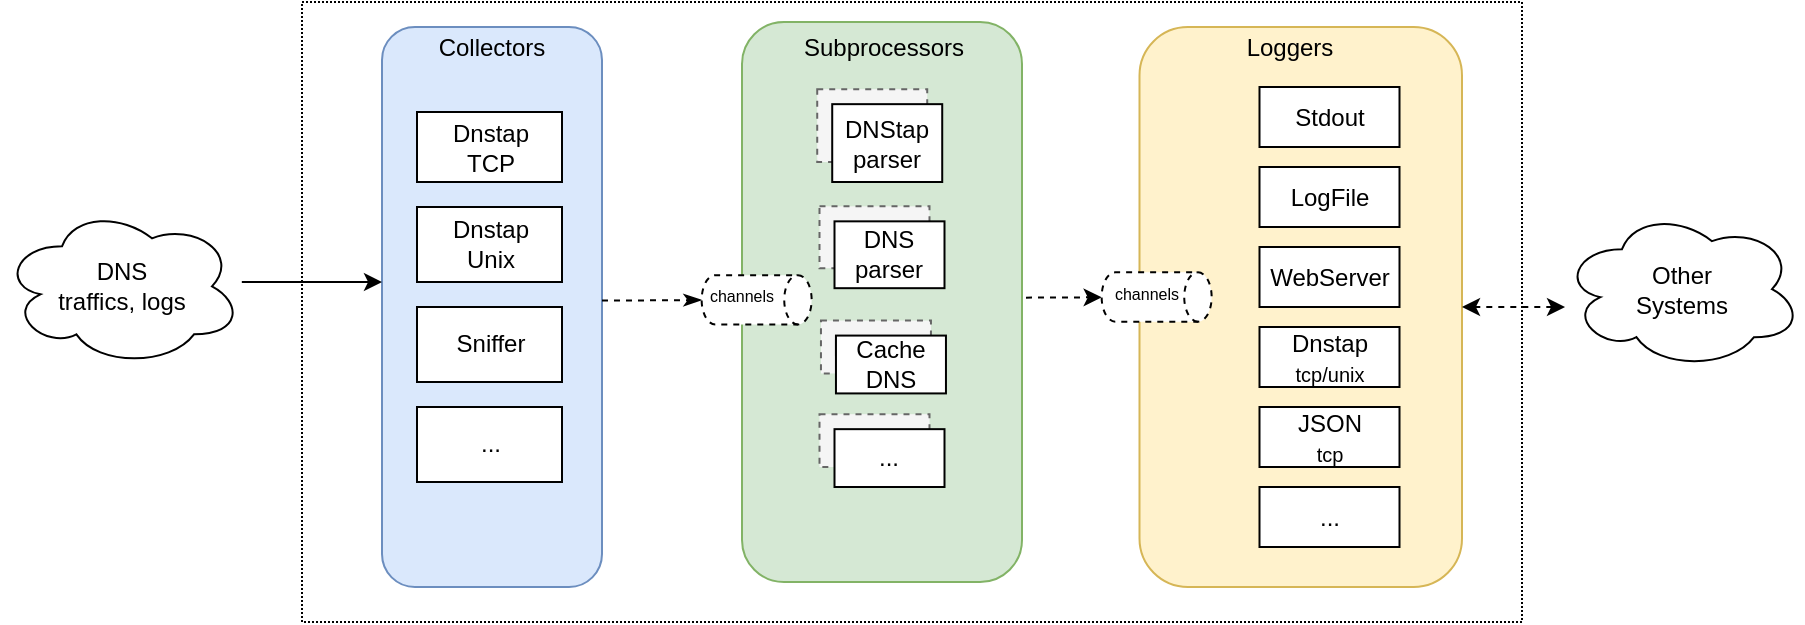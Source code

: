<mxfile version="14.6.13" type="device"><diagram id="ufO1G3qEnvI_ADMoatvI" name="Page-1"><mxGraphModel dx="981" dy="584" grid="1" gridSize="10" guides="1" tooltips="1" connect="1" arrows="1" fold="1" page="1" pageScale="1" pageWidth="850" pageHeight="1100" math="0" shadow="0"><root><mxCell id="0"/><mxCell id="1" parent="0"/><mxCell id="Bz5Tm2sbpXWNn8aAGj9C-1" value="" style="rounded=0;whiteSpace=wrap;html=1;dashed=1;dashPattern=1 1;" parent="1" vertex="1"><mxGeometry x="210" y="240" width="610" height="310" as="geometry"/></mxCell><mxCell id="Bz5Tm2sbpXWNn8aAGj9C-3" value="" style="rounded=1;whiteSpace=wrap;html=1;fillColor=#dae8fc;strokeColor=#6c8ebf;" parent="1" vertex="1"><mxGeometry x="250" y="252.5" width="110" height="280" as="geometry"/></mxCell><mxCell id="Bz5Tm2sbpXWNn8aAGj9C-4" value="Collectors" style="text;html=1;strokeColor=none;fillColor=none;align=center;verticalAlign=middle;whiteSpace=wrap;rounded=0;" parent="1" vertex="1"><mxGeometry x="285" y="252.5" width="40" height="20" as="geometry"/></mxCell><mxCell id="Bz5Tm2sbpXWNn8aAGj9C-5" value="" style="rounded=1;whiteSpace=wrap;html=1;fillColor=#fff2cc;strokeColor=#d6b656;" parent="1" vertex="1"><mxGeometry x="628.75" y="252.5" width="161.25" height="280" as="geometry"/></mxCell><mxCell id="Bz5Tm2sbpXWNn8aAGj9C-6" value="Loggers" style="text;html=1;strokeColor=none;fillColor=none;align=center;verticalAlign=middle;whiteSpace=wrap;rounded=0;" parent="1" vertex="1"><mxGeometry x="683.75" y="252.5" width="40" height="20" as="geometry"/></mxCell><mxCell id="Bz5Tm2sbpXWNn8aAGj9C-7" value="Dnstap&lt;br&gt;TCP" style="rounded=0;whiteSpace=wrap;html=1;" parent="1" vertex="1"><mxGeometry x="267.5" y="295" width="72.5" height="35" as="geometry"/></mxCell><mxCell id="Bz5Tm2sbpXWNn8aAGj9C-8" value="Stdout" style="rounded=0;whiteSpace=wrap;html=1;" parent="1" vertex="1"><mxGeometry x="688.75" y="282.5" width="70" height="30" as="geometry"/></mxCell><mxCell id="Bz5Tm2sbpXWNn8aAGj9C-9" value="LogFile" style="rounded=0;whiteSpace=wrap;html=1;" parent="1" vertex="1"><mxGeometry x="688.75" y="322.5" width="70" height="30" as="geometry"/></mxCell><mxCell id="Bz5Tm2sbpXWNn8aAGj9C-11" value="WebServer" style="rounded=0;whiteSpace=wrap;html=1;" parent="1" vertex="1"><mxGeometry x="688.75" y="362.5" width="70" height="30" as="geometry"/></mxCell><mxCell id="Bz5Tm2sbpXWNn8aAGj9C-12" value="Dnstap&lt;br&gt;&lt;font style=&quot;font-size: 10px&quot;&gt;tcp/unix&lt;/font&gt;" style="rounded=0;whiteSpace=wrap;html=1;" parent="1" vertex="1"><mxGeometry x="688.75" y="402.5" width="70" height="30" as="geometry"/></mxCell><mxCell id="Bz5Tm2sbpXWNn8aAGj9C-21" style="edgeStyle=orthogonalEdgeStyle;rounded=0;orthogonalLoop=1;jettySize=auto;html=1;" parent="1" source="Bz5Tm2sbpXWNn8aAGj9C-22" target="Bz5Tm2sbpXWNn8aAGj9C-3" edge="1"><mxGeometry relative="1" as="geometry"><mxPoint x="210" y="330.0" as="sourcePoint"/><Array as="points"><mxPoint x="200" y="380"/><mxPoint x="200" y="380"/></Array><mxPoint x="250" y="372" as="targetPoint"/></mxGeometry></mxCell><mxCell id="Bz5Tm2sbpXWNn8aAGj9C-22" value="DNS&lt;br&gt;traffics, logs" style="ellipse;shape=cloud;whiteSpace=wrap;html=1;" parent="1" vertex="1"><mxGeometry x="60" y="342.17" width="120" height="80" as="geometry"/></mxCell><mxCell id="Bz5Tm2sbpXWNn8aAGj9C-25" style="edgeStyle=orthogonalEdgeStyle;rounded=0;orthogonalLoop=1;jettySize=auto;html=1;entryX=1;entryY=0.5;entryDx=0;entryDy=0;startArrow=classic;startFill=1;dashed=1;" parent="1" source="Bz5Tm2sbpXWNn8aAGj9C-24" target="Bz5Tm2sbpXWNn8aAGj9C-5" edge="1"><mxGeometry relative="1" as="geometry"><Array as="points"><mxPoint x="814" y="393"/></Array></mxGeometry></mxCell><mxCell id="Bz5Tm2sbpXWNn8aAGj9C-24" value="Other&lt;br&gt;Systems" style="ellipse;shape=cloud;whiteSpace=wrap;html=1;" parent="1" vertex="1"><mxGeometry x="840" y="343.58" width="120" height="80" as="geometry"/></mxCell><mxCell id="-3yZR6oxpWMJixMdDyJA-1" value="..." style="rounded=0;whiteSpace=wrap;html=1;" parent="1" vertex="1"><mxGeometry x="688.75" y="482.5" width="70" height="30" as="geometry"/></mxCell><mxCell id="u5AGXcJZ_II1LnYVc-g0-1" value="JSON&lt;br&gt;&lt;font style=&quot;font-size: 10px&quot;&gt;tcp&lt;/font&gt;" style="rounded=0;whiteSpace=wrap;html=1;" parent="1" vertex="1"><mxGeometry x="688.75" y="442.5" width="70" height="30" as="geometry"/></mxCell><mxCell id="u5AGXcJZ_II1LnYVc-g0-32" style="edgeStyle=orthogonalEdgeStyle;rounded=0;orthogonalLoop=1;jettySize=auto;html=1;dashed=1;" parent="1" target="fJ84-PEoClCSKTwv77zp-10" edge="1"><mxGeometry relative="1" as="geometry"><mxPoint x="560" y="387.84" as="sourcePoint"/><mxPoint x="612" y="387.84" as="targetPoint"/><Array as="points"><mxPoint x="580" y="387.84"/><mxPoint x="580" y="387.84"/></Array></mxGeometry></mxCell><mxCell id="u5AGXcJZ_II1LnYVc-g0-3" value="" style="rounded=1;whiteSpace=wrap;html=1;fillColor=#d5e8d4;strokeColor=#82b366;" parent="1" vertex="1"><mxGeometry x="430" y="250" width="140" height="280" as="geometry"/></mxCell><mxCell id="u5AGXcJZ_II1LnYVc-g0-5" value="Subprocessors" style="text;html=1;strokeColor=none;fillColor=none;align=center;verticalAlign=middle;whiteSpace=wrap;rounded=0;" parent="1" vertex="1"><mxGeometry x="480.73" y="252.5" width="40" height="20" as="geometry"/></mxCell><mxCell id="u5AGXcJZ_II1LnYVc-g0-6" value="DNStap" style="rounded=0;whiteSpace=wrap;html=1;fillColor=#f5f5f5;strokeColor=#666666;fontColor=#333333;dashed=1;" parent="1" vertex="1"><mxGeometry x="467.61" y="283.58" width="55" height="36.42" as="geometry"/></mxCell><mxCell id="u5AGXcJZ_II1LnYVc-g0-9" value="Dnstap&lt;br&gt;Unix" style="rounded=0;whiteSpace=wrap;html=1;" parent="1" vertex="1"><mxGeometry x="267.5" y="342.5" width="72.5" height="37.5" as="geometry"/></mxCell><mxCell id="u5AGXcJZ_II1LnYVc-g0-46" value="DNStap&lt;br&gt;parser" style="rounded=0;whiteSpace=wrap;html=1;" parent="1" vertex="1"><mxGeometry x="475.11" y="291.08" width="55" height="38.92" as="geometry"/></mxCell><mxCell id="iTIhJDxiL0y57AlXagwx-9" value="Sniffer" style="rounded=0;whiteSpace=wrap;html=1;" parent="1" vertex="1"><mxGeometry x="267.5" y="392.5" width="72.5" height="37.5" as="geometry"/></mxCell><mxCell id="5OMZ8M604oUYILuZvaa7-1" value="..." style="rounded=0;whiteSpace=wrap;html=1;" parent="1" vertex="1"><mxGeometry x="267.5" y="442.5" width="72.5" height="37.5" as="geometry"/></mxCell><mxCell id="5OMZ8M604oUYILuZvaa7-2" value="DNStap" style="rounded=0;whiteSpace=wrap;html=1;fillColor=#f5f5f5;strokeColor=#666666;fontColor=#333333;dashed=1;" parent="1" vertex="1"><mxGeometry x="468.75" y="342.17" width="55" height="30.92" as="geometry"/></mxCell><mxCell id="5OMZ8M604oUYILuZvaa7-3" value="DNS&lt;br&gt;parser" style="rounded=0;whiteSpace=wrap;html=1;" parent="1" vertex="1"><mxGeometry x="476.25" y="349.67" width="55" height="33.42" as="geometry"/></mxCell><mxCell id="5OMZ8M604oUYILuZvaa7-7" style="edgeStyle=orthogonalEdgeStyle;rounded=0;orthogonalLoop=1;jettySize=auto;html=1;dashed=1;endArrow=classicThin;endFill=1;" parent="1" target="5OMZ8M604oUYILuZvaa7-5" edge="1"><mxGeometry relative="1" as="geometry"><mxPoint x="421.51" y="411.49" as="targetPoint"/><mxPoint x="360" y="389.274" as="sourcePoint"/><Array as="points"><mxPoint x="361" y="389.24"/></Array></mxGeometry></mxCell><mxCell id="fJ84-PEoClCSKTwv77zp-1" value="DNStap" style="rounded=0;whiteSpace=wrap;html=1;fillColor=#f5f5f5;strokeColor=#666666;fontColor=#333333;dashed=1;" vertex="1" parent="1"><mxGeometry x="469.48" y="399.29" width="55" height="26.42" as="geometry"/></mxCell><mxCell id="fJ84-PEoClCSKTwv77zp-2" value="Cache&lt;br&gt;DNS" style="rounded=0;whiteSpace=wrap;html=1;" vertex="1" parent="1"><mxGeometry x="476.98" y="406.79" width="55" height="28.92" as="geometry"/></mxCell><mxCell id="5OMZ8M604oUYILuZvaa7-4" value="" style="group" parent="1" vertex="1" connectable="0"><mxGeometry x="420" y="381.91" width="45" height="41.67" as="geometry"/></mxCell><mxCell id="5OMZ8M604oUYILuZvaa7-5" value="" style="shape=cylinder3;whiteSpace=wrap;html=1;boundedLbl=1;backgroundOutline=1;size=6.857;rotation=90;dashed=1;" parent="5OMZ8M604oUYILuZvaa7-4" vertex="1"><mxGeometry x="5" y="-20.5" width="24.66" height="55" as="geometry"/></mxCell><mxCell id="5OMZ8M604oUYILuZvaa7-6" value="&lt;font style=&quot;font-size: 8px&quot;&gt;channels&lt;/font&gt;" style="text;html=1;strokeColor=none;fillColor=none;align=center;verticalAlign=middle;whiteSpace=wrap;rounded=0;" parent="5OMZ8M604oUYILuZvaa7-4" vertex="1"><mxGeometry y="-3" width="20" height="14" as="geometry"/></mxCell><mxCell id="fJ84-PEoClCSKTwv77zp-9" value="" style="group" vertex="1" connectable="0" parent="1"><mxGeometry x="620" y="380.5" width="45" height="41.67" as="geometry"/></mxCell><mxCell id="fJ84-PEoClCSKTwv77zp-10" value="" style="shape=cylinder3;whiteSpace=wrap;html=1;boundedLbl=1;backgroundOutline=1;size=6.857;rotation=90;dashed=1;" vertex="1" parent="fJ84-PEoClCSKTwv77zp-9"><mxGeometry x="5" y="-20.5" width="24.66" height="55" as="geometry"/></mxCell><mxCell id="fJ84-PEoClCSKTwv77zp-11" value="&lt;font style=&quot;font-size: 8px&quot;&gt;channels&lt;/font&gt;" style="text;html=1;strokeColor=none;fillColor=none;align=center;verticalAlign=middle;whiteSpace=wrap;rounded=0;" vertex="1" parent="fJ84-PEoClCSKTwv77zp-9"><mxGeometry y="-3" width="24.955" height="14" as="geometry"/></mxCell><mxCell id="fJ84-PEoClCSKTwv77zp-13" value="DNStap" style="rounded=0;whiteSpace=wrap;html=1;fillColor=#f5f5f5;strokeColor=#666666;fontColor=#333333;dashed=1;" vertex="1" parent="1"><mxGeometry x="468.75" y="446.08" width="55" height="26.42" as="geometry"/></mxCell><mxCell id="fJ84-PEoClCSKTwv77zp-14" value="..." style="rounded=0;whiteSpace=wrap;html=1;" vertex="1" parent="1"><mxGeometry x="476.25" y="453.58" width="55" height="28.92" as="geometry"/></mxCell></root></mxGraphModel></diagram></mxfile>